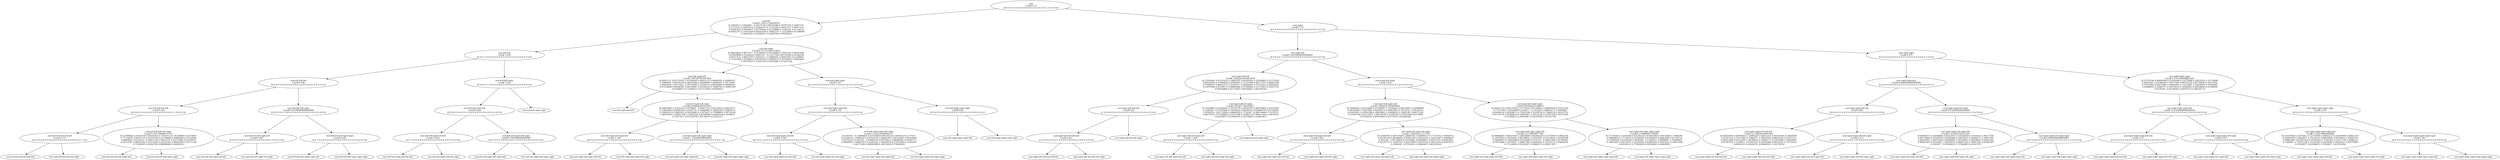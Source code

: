 digraph G {
	graph [rankdir=TB]
	"root
Cutoff 0.75
[0 0 0 0 0 0 0 0 0 0 0 0 0 0 0 0 0 0 0 0 0 0 1 0 0 0 0 0]"
	"root-left
Cutoff 8.740157550856019
[0.24626111 0.063667   0.20575724 0.80334388 0.39797236 0.30087375
 0.2133135  0.52947875 0.26362037 0.31114285 0.59937512 0.90477311
 0.54647455 0.85424077 0.65793446 0.41789889 0.3106354  0.81726137
 0.85642357 0.31016189 0.49203168 0.79663337 0.13225809 0.81398498
 0.79645592 0.82506015 0.33928794 0.50104941]"
	"root-left-left
Cutoff 1.618
[0 0 0 1 0 0 0 0 0 0 0 0 0 0 0 0 0 0 0 0 0 0 0 0 0 0 0 0]"
	"root-left-left-left
Cutoff 0.598
[0 0 0 0 0 0 0 0 0 0 0 0 0 0 0 0 0 0 0 0 0 1 0 0 0 0 0 0]"
	"root-left-left-left-left
Cutoff 0.524
[0 0 0 0 0 0 0 0 0 0 0 0 0 0 0 0 0 0 0 0 0 0 1 0 0 0 0 0]"
	"root-left-left-left-left-left
Cutoff 0.737
[0 0 0 0 0 0 0 0 0 0 0 0 0 0 0 0 0 0 0 0 0 0 0 0 0 1 0 0]"
	"root-left-left-left-left-left-left"
	"root-left-left-left-left-left-right"
	"root-left-left-left-left-left
Cutoff 0.737
[0 0 0 0 0 0 0 0 0 0 0 0 0 0 0 0 0 0 0 0 0 0 0 0 0 1 0 0]" -> "root-left-left-left-left-left-left"
	"root-left-left-left-left-left
Cutoff 0.737
[0 0 0 0 0 0 0 0 0 0 0 0 0 0 0 0 0 0 0 0 0 0 0 0 0 1 0 0]" -> "root-left-left-left-left-left-right"
	"root-left-left-left-left-right
Cutoff 5.952759849574758
[0.52199846 0.41624726 0.65535014 0.77030712 0.78150894 0.03270807
 0.77134478 0.95637132 0.32503794 0.97539699 0.26689066 0.31232845
 0.8680483  0.8324351  0.03811758 0.34832337 0.42715499 0.41019074
 0.28710347 0.88149365 0.45370283 0.42512793 0.08481985 0.82171144
 0.73589185 0.41061764 0.96680086 0.44249591]"
	"root-left-left-left-left-right-left"
	"root-left-left-left-left-right-right"
	"root-left-left-left-left-right
Cutoff 5.952759849574758
[0.52199846 0.41624726 0.65535014 0.77030712 0.78150894 0.03270807
 0.77134478 0.95637132 0.32503794 0.97539699 0.26689066 0.31232845
 0.8680483  0.8324351  0.03811758 0.34832337 0.42715499 0.41019074
 0.28710347 0.88149365 0.45370283 0.42512793 0.08481985 0.82171144
 0.73589185 0.41061764 0.96680086 0.44249591]" -> "root-left-left-left-left-right-left"
	"root-left-left-left-left-right
Cutoff 5.952759849574758
[0.52199846 0.41624726 0.65535014 0.77030712 0.78150894 0.03270807
 0.77134478 0.95637132 0.32503794 0.97539699 0.26689066 0.31232845
 0.8680483  0.8324351  0.03811758 0.34832337 0.42715499 0.41019074
 0.28710347 0.88149365 0.45370283 0.42512793 0.08481985 0.82171144
 0.73589185 0.41061764 0.96680086 0.44249591]" -> "root-left-left-left-left-right-right"
	"root-left-left-left-left
Cutoff 0.524
[0 0 0 0 0 0 0 0 0 0 0 0 0 0 0 0 0 0 0 0 0 0 1 0 0 0 0 0]" -> "root-left-left-left-left-left
Cutoff 0.737
[0 0 0 0 0 0 0 0 0 0 0 0 0 0 0 0 0 0 0 0 0 0 0 0 0 1 0 0]"
	"root-left-left-left-left
Cutoff 0.524
[0 0 0 0 0 0 0 0 0 0 0 0 0 0 0 0 0 0 0 0 0 0 1 0 0 0 0 0]" -> "root-left-left-left-left-right
Cutoff 5.952759849574758
[0.52199846 0.41624726 0.65535014 0.77030712 0.78150894 0.03270807
 0.77134478 0.95637132 0.32503794 0.97539699 0.26689066 0.31232845
 0.8680483  0.8324351  0.03811758 0.34832337 0.42715499 0.41019074
 0.28710347 0.88149365 0.45370283 0.42512793 0.08481985 0.82171144
 0.73589185 0.41061764 0.96680086 0.44249591]"
	"root-left-left-left-right
Cutoff 0.45799999999999996
[0 0 0 0 0 0 1 0 0 0 0 0 0 0 0 0 0 0 0 0 0 0 0 0 0 0 0 0]"
	"root-left-left-left-right-left
Cutoff 0.893
[0 0 0 0 0 0 0 0 0 0 0 0 0 0 0 0 0 0 0 0 0 1 0 0 0 0 0 0]"
	"root-left-left-left-right-left-left"
	"root-left-left-left-right-left-right"
	"root-left-left-left-right-left
Cutoff 0.893
[0 0 0 0 0 0 0 0 0 0 0 0 0 0 0 0 0 0 0 0 0 1 0 0 0 0 0 0]" -> "root-left-left-left-right-left-left"
	"root-left-left-left-right-left
Cutoff 0.893
[0 0 0 0 0 0 0 0 0 0 0 0 0 0 0 0 0 0 0 0 0 1 0 0 0 0 0 0]" -> "root-left-left-left-right-left-right"
	"root-left-left-left-right-right
Cutoff 0.426
[0 0 1 0 0 0 0 0 0 0 0 0 0 0 0 0 0 0 0 0 0 0 0 0 0 0 0 0]"
	"root-left-left-left-right-right-left"
	"root-left-left-left-right-right-right"
	"root-left-left-left-right-right
Cutoff 0.426
[0 0 1 0 0 0 0 0 0 0 0 0 0 0 0 0 0 0 0 0 0 0 0 0 0 0 0 0]" -> "root-left-left-left-right-right-left"
	"root-left-left-left-right-right
Cutoff 0.426
[0 0 1 0 0 0 0 0 0 0 0 0 0 0 0 0 0 0 0 0 0 0 0 0 0 0 0 0]" -> "root-left-left-left-right-right-right"
	"root-left-left-left-right
Cutoff 0.45799999999999996
[0 0 0 0 0 0 1 0 0 0 0 0 0 0 0 0 0 0 0 0 0 0 0 0 0 0 0 0]" -> "root-left-left-left-right-left
Cutoff 0.893
[0 0 0 0 0 0 0 0 0 0 0 0 0 0 0 0 0 0 0 0 0 1 0 0 0 0 0 0]"
	"root-left-left-left-right
Cutoff 0.45799999999999996
[0 0 0 0 0 0 1 0 0 0 0 0 0 0 0 0 0 0 0 0 0 0 0 0 0 0 0 0]" -> "root-left-left-left-right-right
Cutoff 0.426
[0 0 1 0 0 0 0 0 0 0 0 0 0 0 0 0 0 0 0 0 0 0 0 0 0 0 0 0]"
	"root-left-left-left
Cutoff 0.598
[0 0 0 0 0 0 0 0 0 0 0 0 0 0 0 0 0 0 0 0 0 1 0 0 0 0 0 0]" -> "root-left-left-left-left
Cutoff 0.524
[0 0 0 0 0 0 0 0 0 0 0 0 0 0 0 0 0 0 0 0 0 0 1 0 0 0 0 0]"
	"root-left-left-left
Cutoff 0.598
[0 0 0 0 0 0 0 0 0 0 0 0 0 0 0 0 0 0 0 0 0 1 0 0 0 0 0 0]" -> "root-left-left-left-right
Cutoff 0.45799999999999996
[0 0 0 0 0 0 1 0 0 0 0 0 0 0 0 0 0 0 0 0 0 0 0 0 0 0 0 0]"
	"root-left-left-right
Cutoff 1.225
[0 0 0 0 0 1 0 0 0 0 0 0 0 0 0 0 0 0 0 0 0 0 0 0 0 0 0 0]"
	"root-left-left-right-left
Cutoff 0.428
[0 0 0 0 0 0 0 0 0 1 0 0 0 0 0 0 0 0 0 0 0 0 0 0 0 0 0 0]"
	"root-left-left-right-left-left
Cutoff -0.262
[0 0 1 0 0 0 0 0 0 0 0 0 0 0 0 0 0 0 0 0 0 0 0 0 0 0 0 0]"
	"root-left-left-right-left-left-left"
	"root-left-left-right-left-left-right"
	"root-left-left-right-left-left
Cutoff -0.262
[0 0 1 0 0 0 0 0 0 0 0 0 0 0 0 0 0 0 0 0 0 0 0 0 0 0 0 0]" -> "root-left-left-right-left-left-left"
	"root-left-left-right-left-left
Cutoff -0.262
[0 0 1 0 0 0 0 0 0 0 0 0 0 0 0 0 0 0 0 0 0 0 0 0 0 0 0 0]" -> "root-left-left-right-left-left-right"
	"root-left-left-right-left-right
Cutoff 0.7859999999999999
[0 0 0 0 0 0 0 0 0 0 0 0 0 1 0 0 0 0 0 0 0 0 0 0 0 0 0 0]"
	"root-left-left-right-left-right-left"
	"root-left-left-right-left-right-right"
	"root-left-left-right-left-right
Cutoff 0.7859999999999999
[0 0 0 0 0 0 0 0 0 0 0 0 0 1 0 0 0 0 0 0 0 0 0 0 0 0 0 0]" -> "root-left-left-right-left-right-left"
	"root-left-left-right-left-right
Cutoff 0.7859999999999999
[0 0 0 0 0 0 0 0 0 0 0 0 0 1 0 0 0 0 0 0 0 0 0 0 0 0 0 0]" -> "root-left-left-right-left-right-right"
	"root-left-left-right-left
Cutoff 0.428
[0 0 0 0 0 0 0 0 0 1 0 0 0 0 0 0 0 0 0 0 0 0 0 0 0 0 0 0]" -> "root-left-left-right-left-left
Cutoff -0.262
[0 0 1 0 0 0 0 0 0 0 0 0 0 0 0 0 0 0 0 0 0 0 0 0 0 0 0 0]"
	"root-left-left-right-left
Cutoff 0.428
[0 0 0 0 0 0 0 0 0 1 0 0 0 0 0 0 0 0 0 0 0 0 0 0 0 0 0 0]" -> "root-left-left-right-left-right
Cutoff 0.7859999999999999
[0 0 0 0 0 0 0 0 0 0 0 0 0 1 0 0 0 0 0 0 0 0 0 0 0 0 0 0]"
	"root-left-left-right-right"
	"root-left-left-right
Cutoff 1.225
[0 0 0 0 0 1 0 0 0 0 0 0 0 0 0 0 0 0 0 0 0 0 0 0 0 0 0 0]" -> "root-left-left-right-left
Cutoff 0.428
[0 0 0 0 0 0 0 0 0 1 0 0 0 0 0 0 0 0 0 0 0 0 0 0 0 0 0 0]"
	"root-left-left-right
Cutoff 1.225
[0 0 0 0 0 1 0 0 0 0 0 0 0 0 0 0 0 0 0 0 0 0 0 0 0 0 0 0]" -> "root-left-left-right-right"
	"root-left-left
Cutoff 1.618
[0 0 0 1 0 0 0 0 0 0 0 0 0 0 0 0 0 0 0 0 0 0 0 0 0 0 0 0]" -> "root-left-left-left
Cutoff 0.598
[0 0 0 0 0 0 0 0 0 0 0 0 0 0 0 0 0 0 0 0 0 1 0 0 0 0 0 0]"
	"root-left-left
Cutoff 1.618
[0 0 0 1 0 0 0 0 0 0 0 0 0 0 0 0 0 0 0 0 0 0 0 0 0 0 0 0]" -> "root-left-left-right
Cutoff 1.225
[0 0 0 0 0 1 0 0 0 0 0 0 0 0 0 0 0 0 0 0 0 0 0 0 0 0 0 0]"
	"root-left-right
Cutoff 6.735723305723814
[0.94639445 0.8877017  0.34788916 0.01014684 0.33097263 0.96297206
 0.65829898 0.33556616 0.0063147  0.13327169 0.85578204 0.53240544
 0.00513161 0.86914797 0.8202912  0.23808201 0.64855561 0.22308831
 0.13321908 0.20360819 0.06307463 0.78044743 0.87444057 0.0803834
 0.30159035 0.12544756 0.07632986 0.47422329]"
	"root-left-right-left
Cutoff 5.807067447643482
[0.9041114  0.45719191 0.03344448 0.36653132 0.46046201 0.26090147
 0.0980605  0.80765329 0.46382484 0.08389996 0.4604548  0.78137987
 0.09629541 0.6071922  0.19721948 0.23556553 0.06200926 0.98094597
 0.67314668 0.82098307 0.00378641 0.92038149 0.33696703 0.16065339
 0.45288975 0.77438433 0.82711096 0.93594901]"
	"root-left-right-left-left"
	"root-left-right-left-right
Cutoff 8.000640201913502
[0.59818991 0.47451053 0.9762661  0.05907721 0.91016032 0.69974273
 0.73905469 0.63858345 0.23547741 0.10664982 0.18642529 0.29958131
 0.76850253 0.53601035 0.29939863 0.37472017 0.57998893 0.30716104
 0.96933405 0.34941799 0.72900349 0.06709985 0.46384184 0.5056635
 0.53217817 0.01523978 0.40736379 0.0338724 ]"
	"root-left-right-left-right-left
Cutoff -1.595
[0 0 0 0 0 0 0 0 0 0 0 1 0 0 0 0 0 0 0 0 0 0 0 0 0 0 0 0]"
	"root-left-right-left-right-left-left"
	"root-left-right-left-right-left-right"
	"root-left-right-left-right-left
Cutoff -1.595
[0 0 0 0 0 0 0 0 0 0 0 1 0 0 0 0 0 0 0 0 0 0 0 0 0 0 0 0]" -> "root-left-right-left-right-left-left"
	"root-left-right-left-right-left
Cutoff -1.595
[0 0 0 0 0 0 0 0 0 0 0 1 0 0 0 0 0 0 0 0 0 0 0 0 0 0 0 0]" -> "root-left-right-left-right-left-right"
	"root-left-right-left-right-right
Cutoff 1.1320000000000001
[0 0 0 0 0 0 0 0 0 0 0 0 0 0 0 0 0 0 0 0 0 0 0 0 0 0 1 0]"
	"root-left-right-left-right-right-left"
	"root-left-right-left-right-right-right"
	"root-left-right-left-right-right
Cutoff 1.1320000000000001
[0 0 0 0 0 0 0 0 0 0 0 0 0 0 0 0 0 0 0 0 0 0 0 0 0 0 1 0]" -> "root-left-right-left-right-right-left"
	"root-left-right-left-right-right
Cutoff 1.1320000000000001
[0 0 0 0 0 0 0 0 0 0 0 0 0 0 0 0 0 0 0 0 0 0 0 0 0 0 1 0]" -> "root-left-right-left-right-right-right"
	"root-left-right-left-right
Cutoff 8.000640201913502
[0.59818991 0.47451053 0.9762661  0.05907721 0.91016032 0.69974273
 0.73905469 0.63858345 0.23547741 0.10664982 0.18642529 0.29958131
 0.76850253 0.53601035 0.29939863 0.37472017 0.57998893 0.30716104
 0.96933405 0.34941799 0.72900349 0.06709985 0.46384184 0.5056635
 0.53217817 0.01523978 0.40736379 0.0338724 ]" -> "root-left-right-left-right-left
Cutoff -1.595
[0 0 0 0 0 0 0 0 0 0 0 1 0 0 0 0 0 0 0 0 0 0 0 0 0 0 0 0]"
	"root-left-right-left-right
Cutoff 8.000640201913502
[0.59818991 0.47451053 0.9762661  0.05907721 0.91016032 0.69974273
 0.73905469 0.63858345 0.23547741 0.10664982 0.18642529 0.29958131
 0.76850253 0.53601035 0.29939863 0.37472017 0.57998893 0.30716104
 0.96933405 0.34941799 0.72900349 0.06709985 0.46384184 0.5056635
 0.53217817 0.01523978 0.40736379 0.0338724 ]" -> "root-left-right-left-right-right
Cutoff 1.1320000000000001
[0 0 0 0 0 0 0 0 0 0 0 0 0 0 0 0 0 0 0 0 0 0 0 0 0 0 1 0]"
	"root-left-right-left
Cutoff 5.807067447643482
[0.9041114  0.45719191 0.03344448 0.36653132 0.46046201 0.26090147
 0.0980605  0.80765329 0.46382484 0.08389996 0.4604548  0.78137987
 0.09629541 0.6071922  0.19721948 0.23556553 0.06200926 0.98094597
 0.67314668 0.82098307 0.00378641 0.92038149 0.33696703 0.16065339
 0.45288975 0.77438433 0.82711096 0.93594901]" -> "root-left-right-left-left"
	"root-left-right-left
Cutoff 5.807067447643482
[0.9041114  0.45719191 0.03344448 0.36653132 0.46046201 0.26090147
 0.0980605  0.80765329 0.46382484 0.08389996 0.4604548  0.78137987
 0.09629541 0.6071922  0.19721948 0.23556553 0.06200926 0.98094597
 0.67314668 0.82098307 0.00378641 0.92038149 0.33696703 0.16065339
 0.45288975 0.77438433 0.82711096 0.93594901]" -> "root-left-right-left-right
Cutoff 8.000640201913502
[0.59818991 0.47451053 0.9762661  0.05907721 0.91016032 0.69974273
 0.73905469 0.63858345 0.23547741 0.10664982 0.18642529 0.29958131
 0.76850253 0.53601035 0.29939863 0.37472017 0.57998893 0.30716104
 0.96933405 0.34941799 0.72900349 0.06709985 0.46384184 0.5056635
 0.53217817 0.01523978 0.40736379 0.0338724 ]"
	"root-left-right-right
Cutoff 2.167
[0 0 0 0 0 0 0 0 0 0 0 0 0 0 1 0 0 0 0 0 0 0 0 0 0 0 0 0]"
	"root-left-right-right-left
Cutoff 0.322
[1 0 0 0 0 0 0 0 0 0 0 0 0 0 0 0 0 0 0 0 0 0 0 0 0 0 0 0]"
	"root-left-right-right-left-left
Cutoff -0.295
[0 0 0 0 1 0 0 0 0 0 0 0 0 0 0 0 0 0 0 0 0 0 0 0 0 0 0 0]"
	"root-left-right-right-left-left-left"
	"root-left-right-right-left-left-right"
	"root-left-right-right-left-left
Cutoff -0.295
[0 0 0 0 1 0 0 0 0 0 0 0 0 0 0 0 0 0 0 0 0 0 0 0 0 0 0 0]" -> "root-left-right-right-left-left-left"
	"root-left-right-right-left-left
Cutoff -0.295
[0 0 0 0 1 0 0 0 0 0 0 0 0 0 0 0 0 0 0 0 0 0 0 0 0 0 0 0]" -> "root-left-right-right-left-left-right"
	"root-left-right-right-left-right
Cutoff 13.516152660820131
[0.1931911  0.72698444 0.45379589 0.09129154 0.59195119 0.277057
 0.41308191 0.30942421 0.93329723 0.69001953 0.00352697 0.66320405
 0.67930314 0.383235   0.95991054 0.95979811 0.68248706 0.91642715
 0.08849061 0.86837975 0.2636334  0.62465079 0.37837409 0.31043407
 0.44173602 0.80992989 0.38525038 0.77836085]"
	"root-left-right-right-left-right-left"
	"root-left-right-right-left-right-right"
	"root-left-right-right-left-right
Cutoff 13.516152660820131
[0.1931911  0.72698444 0.45379589 0.09129154 0.59195119 0.277057
 0.41308191 0.30942421 0.93329723 0.69001953 0.00352697 0.66320405
 0.67930314 0.383235   0.95991054 0.95979811 0.68248706 0.91642715
 0.08849061 0.86837975 0.2636334  0.62465079 0.37837409 0.31043407
 0.44173602 0.80992989 0.38525038 0.77836085]" -> "root-left-right-right-left-right-left"
	"root-left-right-right-left-right
Cutoff 13.516152660820131
[0.1931911  0.72698444 0.45379589 0.09129154 0.59195119 0.277057
 0.41308191 0.30942421 0.93329723 0.69001953 0.00352697 0.66320405
 0.67930314 0.383235   0.95991054 0.95979811 0.68248706 0.91642715
 0.08849061 0.86837975 0.2636334  0.62465079 0.37837409 0.31043407
 0.44173602 0.80992989 0.38525038 0.77836085]" -> "root-left-right-right-left-right-right"
	"root-left-right-right-left
Cutoff 0.322
[1 0 0 0 0 0 0 0 0 0 0 0 0 0 0 0 0 0 0 0 0 0 0 0 0 0 0 0]" -> "root-left-right-right-left-left
Cutoff -0.295
[0 0 0 0 1 0 0 0 0 0 0 0 0 0 0 0 0 0 0 0 0 0 0 0 0 0 0 0]"
	"root-left-right-right-left
Cutoff 0.322
[1 0 0 0 0 0 0 0 0 0 0 0 0 0 0 0 0 0 0 0 0 0 0 0 0 0 0 0]" -> "root-left-right-right-left-right
Cutoff 13.516152660820131
[0.1931911  0.72698444 0.45379589 0.09129154 0.59195119 0.277057
 0.41308191 0.30942421 0.93329723 0.69001953 0.00352697 0.66320405
 0.67930314 0.383235   0.95991054 0.95979811 0.68248706 0.91642715
 0.08849061 0.86837975 0.2636334  0.62465079 0.37837409 0.31043407
 0.44173602 0.80992989 0.38525038 0.77836085]"
	"root-left-right-right-right
Cutoff 0.89
[0 0 0 0 0 0 0 0 0 0 0 0 0 0 0 0 0 0 0 0 0 0 0 0 0 0 0 1]"
	"root-left-right-right-right-left"
	"root-left-right-right-right-right"
	"root-left-right-right-right
Cutoff 0.89
[0 0 0 0 0 0 0 0 0 0 0 0 0 0 0 0 0 0 0 0 0 0 0 0 0 0 0 1]" -> "root-left-right-right-right-left"
	"root-left-right-right-right
Cutoff 0.89
[0 0 0 0 0 0 0 0 0 0 0 0 0 0 0 0 0 0 0 0 0 0 0 0 0 0 0 1]" -> "root-left-right-right-right-right"
	"root-left-right-right
Cutoff 2.167
[0 0 0 0 0 0 0 0 0 0 0 0 0 0 1 0 0 0 0 0 0 0 0 0 0 0 0 0]" -> "root-left-right-right-left
Cutoff 0.322
[1 0 0 0 0 0 0 0 0 0 0 0 0 0 0 0 0 0 0 0 0 0 0 0 0 0 0 0]"
	"root-left-right-right
Cutoff 2.167
[0 0 0 0 0 0 0 0 0 0 0 0 0 0 1 0 0 0 0 0 0 0 0 0 0 0 0 0]" -> "root-left-right-right-right
Cutoff 0.89
[0 0 0 0 0 0 0 0 0 0 0 0 0 0 0 0 0 0 0 0 0 0 0 0 0 0 0 1]"
	"root-left-right
Cutoff 6.735723305723814
[0.94639445 0.8877017  0.34788916 0.01014684 0.33097263 0.96297206
 0.65829898 0.33556616 0.0063147  0.13327169 0.85578204 0.53240544
 0.00513161 0.86914797 0.8202912  0.23808201 0.64855561 0.22308831
 0.13321908 0.20360819 0.06307463 0.78044743 0.87444057 0.0803834
 0.30159035 0.12544756 0.07632986 0.47422329]" -> "root-left-right-left
Cutoff 5.807067447643482
[0.9041114  0.45719191 0.03344448 0.36653132 0.46046201 0.26090147
 0.0980605  0.80765329 0.46382484 0.08389996 0.4604548  0.78137987
 0.09629541 0.6071922  0.19721948 0.23556553 0.06200926 0.98094597
 0.67314668 0.82098307 0.00378641 0.92038149 0.33696703 0.16065339
 0.45288975 0.77438433 0.82711096 0.93594901]"
	"root-left-right
Cutoff 6.735723305723814
[0.94639445 0.8877017  0.34788916 0.01014684 0.33097263 0.96297206
 0.65829898 0.33556616 0.0063147  0.13327169 0.85578204 0.53240544
 0.00513161 0.86914797 0.8202912  0.23808201 0.64855561 0.22308831
 0.13321908 0.20360819 0.06307463 0.78044743 0.87444057 0.0803834
 0.30159035 0.12544756 0.07632986 0.47422329]" -> "root-left-right-right
Cutoff 2.167
[0 0 0 0 0 0 0 0 0 0 0 0 0 0 1 0 0 0 0 0 0 0 0 0 0 0 0 0]"
	"root-left
Cutoff 8.740157550856019
[0.24626111 0.063667   0.20575724 0.80334388 0.39797236 0.30087375
 0.2133135  0.52947875 0.26362037 0.31114285 0.59937512 0.90477311
 0.54647455 0.85424077 0.65793446 0.41789889 0.3106354  0.81726137
 0.85642357 0.31016189 0.49203168 0.79663337 0.13225809 0.81398498
 0.79645592 0.82506015 0.33928794 0.50104941]" -> "root-left-left
Cutoff 1.618
[0 0 0 1 0 0 0 0 0 0 0 0 0 0 0 0 0 0 0 0 0 0 0 0 0 0 0 0]"
	"root-left
Cutoff 8.740157550856019
[0.24626111 0.063667   0.20575724 0.80334388 0.39797236 0.30087375
 0.2133135  0.52947875 0.26362037 0.31114285 0.59937512 0.90477311
 0.54647455 0.85424077 0.65793446 0.41789889 0.3106354  0.81726137
 0.85642357 0.31016189 0.49203168 0.79663337 0.13225809 0.81398498
 0.79645592 0.82506015 0.33928794 0.50104941]" -> "root-left-right
Cutoff 6.735723305723814
[0.94639445 0.8877017  0.34788916 0.01014684 0.33097263 0.96297206
 0.65829898 0.33556616 0.0063147  0.13327169 0.85578204 0.53240544
 0.00513161 0.86914797 0.8202912  0.23808201 0.64855561 0.22308831
 0.13321908 0.20360819 0.06307463 0.78044743 0.87444057 0.0803834
 0.30159035 0.12544756 0.07632986 0.47422329]"
	"root-right
Cutoff 0.757
[0 0 0 0 0 0 0 0 0 0 0 0 0 0 0 0 0 0 0 0 0 0 0 0 1 0 0 0]"
	"root-right-left
Cutoff 0.36700000000000005
[0 0 0 0 0 1 0 0 0 0 0 0 0 0 0 0 0 0 0 0 0 0 0 0 0 0 0 0]"
	"root-right-left-left
Cutoff 2.8824202939914474
[0.15502661 0.01191633 0.16862397 0.00391816 0.29393882 0.51373456
 0.90534436 0.57466858 0.45062857 0.13753588 0.84577553 0.89002768
 0.07896552 0.86021072 0.51424317 0.62800426 0.07142912 0.08403825
 0.23479566 0.83199115 0.90965046 0.97269882 0.32771843 0.52051759
 0.09544984 0.81372095 0.88184691 0.69255934]"
	"root-right-left-left-left
Cutoff 0.84
[1 0 0 0 0 0 0 0 0 0 0 0 0 0 0 0 0 0 0 0 0 0 0 0 0 0 0 0]"
	"root-right-left-left-left-left
Cutoff 0.821
[1 0 0 0 0 0 0 0 0 0 0 0 0 0 0 0 0 0 0 0 0 0 0 0 0 0 0 0]"
	"root-right-left-left-left-left-left"
	"root-right-left-left-left-left-right"
	"root-right-left-left-left-left
Cutoff 0.821
[1 0 0 0 0 0 0 0 0 0 0 0 0 0 0 0 0 0 0 0 0 0 0 0 0 0 0 0]" -> "root-right-left-left-left-left-left"
	"root-right-left-left-left-left
Cutoff 0.821
[1 0 0 0 0 0 0 0 0 0 0 0 0 0 0 0 0 0 0 0 0 0 0 0 0 0 0 0]" -> "root-right-left-left-left-left-right"
	"root-right-left-left-left-right"
	"root-right-left-left-left
Cutoff 0.84
[1 0 0 0 0 0 0 0 0 0 0 0 0 0 0 0 0 0 0 0 0 0 0 0 0 0 0 0]" -> "root-right-left-left-left-left
Cutoff 0.821
[1 0 0 0 0 0 0 0 0 0 0 0 0 0 0 0 0 0 0 0 0 0 0 0 0 0 0 0]"
	"root-right-left-left-left
Cutoff 0.84
[1 0 0 0 0 0 0 0 0 0 0 0 0 0 0 0 0 0 0 0 0 0 0 0 0 0 0 0]" -> "root-right-left-left-left-right"
	"root-right-left-left-right
Cutoff 9.973871746350971
[0.70229063 0.65290021 0.25118778 0.28544797 0.60870892 0.19193056
 0.5244561  0.47423666 0.33403662 0.99190105 0.85468379 0.53724839
 0.8584316  0.63732828 0.26665939 0.7724387  0.28031888 0.71553574
 0.88179235 0.07168806 0.21971648 0.36562139 0.96611429 0.24416525
 0.36320873 0.07994195 0.23479065 0.21881367]"
	"root-right-left-left-right-left
Cutoff -1.499
[0 0 0 0 0 0 0 0 0 0 0 1 0 0 0 0 0 0 0 0 0 0 0 0 0 0 0 0]"
	"root-right-left-left-right-left-left"
	"root-right-left-left-right-left-right"
	"root-right-left-left-right-left
Cutoff -1.499
[0 0 0 0 0 0 0 0 0 0 0 1 0 0 0 0 0 0 0 0 0 0 0 0 0 0 0 0]" -> "root-right-left-left-right-left-left"
	"root-right-left-left-right-left
Cutoff -1.499
[0 0 0 0 0 0 0 0 0 0 0 1 0 0 0 0 0 0 0 0 0 0 0 0 0 0 0 0]" -> "root-right-left-left-right-left-right"
	"root-right-left-left-right-right"
	"root-right-left-left-right
Cutoff 9.973871746350971
[0.70229063 0.65290021 0.25118778 0.28544797 0.60870892 0.19193056
 0.5244561  0.47423666 0.33403662 0.99190105 0.85468379 0.53724839
 0.8584316  0.63732828 0.26665939 0.7724387  0.28031888 0.71553574
 0.88179235 0.07168806 0.21971648 0.36562139 0.96611429 0.24416525
 0.36320873 0.07994195 0.23479065 0.21881367]" -> "root-right-left-left-right-left
Cutoff -1.499
[0 0 0 0 0 0 0 0 0 0 0 1 0 0 0 0 0 0 0 0 0 0 0 0 0 0 0 0]"
	"root-right-left-left-right
Cutoff 9.973871746350971
[0.70229063 0.65290021 0.25118778 0.28544797 0.60870892 0.19193056
 0.5244561  0.47423666 0.33403662 0.99190105 0.85468379 0.53724839
 0.8584316  0.63732828 0.26665939 0.7724387  0.28031888 0.71553574
 0.88179235 0.07168806 0.21971648 0.36562139 0.96611429 0.24416525
 0.36320873 0.07994195 0.23479065 0.21881367]" -> "root-right-left-left-right-right"
	"root-right-left-left
Cutoff 2.8824202939914474
[0.15502661 0.01191633 0.16862397 0.00391816 0.29393882 0.51373456
 0.90534436 0.57466858 0.45062857 0.13753588 0.84577553 0.89002768
 0.07896552 0.86021072 0.51424317 0.62800426 0.07142912 0.08403825
 0.23479566 0.83199115 0.90965046 0.97269882 0.32771843 0.52051759
 0.09544984 0.81372095 0.88184691 0.69255934]" -> "root-right-left-left-left
Cutoff 0.84
[1 0 0 0 0 0 0 0 0 0 0 0 0 0 0 0 0 0 0 0 0 0 0 0 0 0 0 0]"
	"root-right-left-left
Cutoff 2.8824202939914474
[0.15502661 0.01191633 0.16862397 0.00391816 0.29393882 0.51373456
 0.90534436 0.57466858 0.45062857 0.13753588 0.84577553 0.89002768
 0.07896552 0.86021072 0.51424317 0.62800426 0.07142912 0.08403825
 0.23479566 0.83199115 0.90965046 0.97269882 0.32771843 0.52051759
 0.09544984 0.81372095 0.88184691 0.69255934]" -> "root-right-left-left-right
Cutoff 9.973871746350971
[0.70229063 0.65290021 0.25118778 0.28544797 0.60870892 0.19193056
 0.5244561  0.47423666 0.33403662 0.99190105 0.85468379 0.53724839
 0.8584316  0.63732828 0.26665939 0.7724387  0.28031888 0.71553574
 0.88179235 0.07168806 0.21971648 0.36562139 0.96611429 0.24416525
 0.36320873 0.07994195 0.23479065 0.21881367]"
	"root-right-left-right
Cutoff 3.102
[0 0 0 0 0 0 0 0 0 0 0 0 0 0 0 0 0 0 0 0 1 0 0 0 0 0 0 0]"
	"root-right-left-right-left
Cutoff 1.8420147563692684
[0.55646362 0.85124896 0.07395897 0.75550201 0.89223847 0.54964048
 0.29538564 0.14827881 0.66540274 0.00965835 0.10129327 0.49129313
 0.83054241 0.45365588 0.29654662 0.22908452 0.33981387 0.60271185
 0.15595766 0.46133937 0.38514678 0.21058702 0.27935188 0.0273996
 0.51936552 0.45950844 0.22737432 0.42408548]"
	"root-right-left-right-left-left
Cutoff 0.562
[1 0 0 0 0 0 0 0 0 0 0 0 0 0 0 0 0 0 0 0 0 0 0 0 0 0 0 0]"
	"root-right-left-right-left-left-left"
	"root-right-left-right-left-left-right"
	"root-right-left-right-left-left
Cutoff 0.562
[1 0 0 0 0 0 0 0 0 0 0 0 0 0 0 0 0 0 0 0 0 0 0 0 0 0 0 0]" -> "root-right-left-right-left-left-left"
	"root-right-left-right-left-left
Cutoff 0.562
[1 0 0 0 0 0 0 0 0 0 0 0 0 0 0 0 0 0 0 0 0 0 0 0 0 0 0 0]" -> "root-right-left-right-left-left-right"
	"root-right-left-right-left-right
Cutoff 2.740566121157739
[0.52046785 0.08747509 0.26983401 0.09496157 0.17147452 0.59038572
 0.65193336 0.98148691 0.92891365 0.26516302 0.54415547 0.38484837
 0.263144   0.95738824 0.53254881 0.85408815 0.02973752 0.90503825
 0.42232775 0.15967227 0.62412908 0.20535554 0.06372916 0.65878557
 0.2565826  0.27416224 0.18484607 0.60258545]"
	"root-right-left-right-left-right-left"
	"root-right-left-right-left-right-right"
	"root-right-left-right-left-right
Cutoff 2.740566121157739
[0.52046785 0.08747509 0.26983401 0.09496157 0.17147452 0.59038572
 0.65193336 0.98148691 0.92891365 0.26516302 0.54415547 0.38484837
 0.263144   0.95738824 0.53254881 0.85408815 0.02973752 0.90503825
 0.42232775 0.15967227 0.62412908 0.20535554 0.06372916 0.65878557
 0.2565826  0.27416224 0.18484607 0.60258545]" -> "root-right-left-right-left-right-left"
	"root-right-left-right-left-right
Cutoff 2.740566121157739
[0.52046785 0.08747509 0.26983401 0.09496157 0.17147452 0.59038572
 0.65193336 0.98148691 0.92891365 0.26516302 0.54415547 0.38484837
 0.263144   0.95738824 0.53254881 0.85408815 0.02973752 0.90503825
 0.42232775 0.15967227 0.62412908 0.20535554 0.06372916 0.65878557
 0.2565826  0.27416224 0.18484607 0.60258545]" -> "root-right-left-right-left-right-right"
	"root-right-left-right-left
Cutoff 1.8420147563692684
[0.55646362 0.85124896 0.07395897 0.75550201 0.89223847 0.54964048
 0.29538564 0.14827881 0.66540274 0.00965835 0.10129327 0.49129313
 0.83054241 0.45365588 0.29654662 0.22908452 0.33981387 0.60271185
 0.15595766 0.46133937 0.38514678 0.21058702 0.27935188 0.0273996
 0.51936552 0.45950844 0.22737432 0.42408548]" -> "root-right-left-right-left-left
Cutoff 0.562
[1 0 0 0 0 0 0 0 0 0 0 0 0 0 0 0 0 0 0 0 0 0 0 0 0 0 0 0]"
	"root-right-left-right-left
Cutoff 1.8420147563692684
[0.55646362 0.85124896 0.07395897 0.75550201 0.89223847 0.54964048
 0.29538564 0.14827881 0.66540274 0.00965835 0.10129327 0.49129313
 0.83054241 0.45365588 0.29654662 0.22908452 0.33981387 0.60271185
 0.15595766 0.46133937 0.38514678 0.21058702 0.27935188 0.0273996
 0.51936552 0.45950844 0.22737432 0.42408548]" -> "root-right-left-right-left-right
Cutoff 2.740566121157739
[0.52046785 0.08747509 0.26983401 0.09496157 0.17147452 0.59038572
 0.65193336 0.98148691 0.92891365 0.26516302 0.54415547 0.38484837
 0.263144   0.95738824 0.53254881 0.85408815 0.02973752 0.90503825
 0.42232775 0.15967227 0.62412908 0.20535554 0.06372916 0.65878557
 0.2565826  0.27416224 0.18484607 0.60258545]"
	"root-right-left-right-right
Cutoff 8.945896231488675
[0.69161118 0.88315994 0.13778102 0.67188021 0.98985509 0.07431164
 0.17371042 0.30240408 0.932923   0.17416472 0.98922127 0.6805849
 0.02499124 0.00509973 0.74295169 0.55336782 0.75460126 0.36223735
 0.67114774 0.01808818 0.95805007 0.78512129 0.43787344 0.56115294
 0.53598823 0.20544967 0.05218768 0.47932779]"
	"root-right-left-right-right-left
Cutoff 6.15729829077769
[0.09086085 0.08317607 0.24644009 0.60382618 0.13770959 0.19843258
 0.12975023 0.30793625 0.84158851 0.14527957 0.53579645 0.59199308
 0.56096637 0.74855468 0.55554086 0.5721471  0.20821098 0.81790265
 0.18552446 0.7674935  0.26867784 0.65042295 0.13515133 0.95624209
 0.71122899 0.43328397 0.58664151 0.95051387]"
	"root-right-left-right-right-left-left"
	"root-right-left-right-right-left-right"
	"root-right-left-right-right-left
Cutoff 6.15729829077769
[0.09086085 0.08317607 0.24644009 0.60382618 0.13770959 0.19843258
 0.12975023 0.30793625 0.84158851 0.14527957 0.53579645 0.59199308
 0.56096637 0.74855468 0.55554086 0.5721471  0.20821098 0.81790265
 0.18552446 0.7674935  0.26867784 0.65042295 0.13515133 0.95624209
 0.71122899 0.43328397 0.58664151 0.95051387]" -> "root-right-left-right-right-left-left"
	"root-right-left-right-right-left
Cutoff 6.15729829077769
[0.09086085 0.08317607 0.24644009 0.60382618 0.13770959 0.19843258
 0.12975023 0.30793625 0.84158851 0.14527957 0.53579645 0.59199308
 0.56096637 0.74855468 0.55554086 0.5721471  0.20821098 0.81790265
 0.18552446 0.7674935  0.26867784 0.65042295 0.13515133 0.95624209
 0.71122899 0.43328397 0.58664151 0.95051387]" -> "root-right-left-right-right-left-right"
	"root-right-left-right-right-right
Cutoff 8.179868081728948
[0.17378303 0.14391944 0.82330328 0.87482386 0.53673446 0.17694293
 0.18860959 0.17774275 0.45300583 0.63569439 0.44963084 0.61343122
 0.74598548 0.63318785 0.4438582  0.11645811 0.9998689  0.76309605
 0.35853883 0.90123972 0.19316292 0.65892936 0.50419221 0.54871596
 0.90128131 0.77836459 0.59592862 0.24082905]"
	"root-right-left-right-right-right-left"
	"root-right-left-right-right-right-right"
	"root-right-left-right-right-right
Cutoff 8.179868081728948
[0.17378303 0.14391944 0.82330328 0.87482386 0.53673446 0.17694293
 0.18860959 0.17774275 0.45300583 0.63569439 0.44963084 0.61343122
 0.74598548 0.63318785 0.4438582  0.11645811 0.9998689  0.76309605
 0.35853883 0.90123972 0.19316292 0.65892936 0.50419221 0.54871596
 0.90128131 0.77836459 0.59592862 0.24082905]" -> "root-right-left-right-right-right-left"
	"root-right-left-right-right-right
Cutoff 8.179868081728948
[0.17378303 0.14391944 0.82330328 0.87482386 0.53673446 0.17694293
 0.18860959 0.17774275 0.45300583 0.63569439 0.44963084 0.61343122
 0.74598548 0.63318785 0.4438582  0.11645811 0.9998689  0.76309605
 0.35853883 0.90123972 0.19316292 0.65892936 0.50419221 0.54871596
 0.90128131 0.77836459 0.59592862 0.24082905]" -> "root-right-left-right-right-right-right"
	"root-right-left-right-right
Cutoff 8.945896231488675
[0.69161118 0.88315994 0.13778102 0.67188021 0.98985509 0.07431164
 0.17371042 0.30240408 0.932923   0.17416472 0.98922127 0.6805849
 0.02499124 0.00509973 0.74295169 0.55336782 0.75460126 0.36223735
 0.67114774 0.01808818 0.95805007 0.78512129 0.43787344 0.56115294
 0.53598823 0.20544967 0.05218768 0.47932779]" -> "root-right-left-right-right-left
Cutoff 6.15729829077769
[0.09086085 0.08317607 0.24644009 0.60382618 0.13770959 0.19843258
 0.12975023 0.30793625 0.84158851 0.14527957 0.53579645 0.59199308
 0.56096637 0.74855468 0.55554086 0.5721471  0.20821098 0.81790265
 0.18552446 0.7674935  0.26867784 0.65042295 0.13515133 0.95624209
 0.71122899 0.43328397 0.58664151 0.95051387]"
	"root-right-left-right-right
Cutoff 8.945896231488675
[0.69161118 0.88315994 0.13778102 0.67188021 0.98985509 0.07431164
 0.17371042 0.30240408 0.932923   0.17416472 0.98922127 0.6805849
 0.02499124 0.00509973 0.74295169 0.55336782 0.75460126 0.36223735
 0.67114774 0.01808818 0.95805007 0.78512129 0.43787344 0.56115294
 0.53598823 0.20544967 0.05218768 0.47932779]" -> "root-right-left-right-right-right
Cutoff 8.179868081728948
[0.17378303 0.14391944 0.82330328 0.87482386 0.53673446 0.17694293
 0.18860959 0.17774275 0.45300583 0.63569439 0.44963084 0.61343122
 0.74598548 0.63318785 0.4438582  0.11645811 0.9998689  0.76309605
 0.35853883 0.90123972 0.19316292 0.65892936 0.50419221 0.54871596
 0.90128131 0.77836459 0.59592862 0.24082905]"
	"root-right-left-right
Cutoff 3.102
[0 0 0 0 0 0 0 0 0 0 0 0 0 0 0 0 0 0 0 0 1 0 0 0 0 0 0 0]" -> "root-right-left-right-left
Cutoff 1.8420147563692684
[0.55646362 0.85124896 0.07395897 0.75550201 0.89223847 0.54964048
 0.29538564 0.14827881 0.66540274 0.00965835 0.10129327 0.49129313
 0.83054241 0.45365588 0.29654662 0.22908452 0.33981387 0.60271185
 0.15595766 0.46133937 0.38514678 0.21058702 0.27935188 0.0273996
 0.51936552 0.45950844 0.22737432 0.42408548]"
	"root-right-left-right
Cutoff 3.102
[0 0 0 0 0 0 0 0 0 0 0 0 0 0 0 0 0 0 0 0 1 0 0 0 0 0 0 0]" -> "root-right-left-right-right
Cutoff 8.945896231488675
[0.69161118 0.88315994 0.13778102 0.67188021 0.98985509 0.07431164
 0.17371042 0.30240408 0.932923   0.17416472 0.98922127 0.6805849
 0.02499124 0.00509973 0.74295169 0.55336782 0.75460126 0.36223735
 0.67114774 0.01808818 0.95805007 0.78512129 0.43787344 0.56115294
 0.53598823 0.20544967 0.05218768 0.47932779]"
	"root-right-left
Cutoff 0.36700000000000005
[0 0 0 0 0 1 0 0 0 0 0 0 0 0 0 0 0 0 0 0 0 0 0 0 0 0 0 0]" -> "root-right-left-left
Cutoff 2.8824202939914474
[0.15502661 0.01191633 0.16862397 0.00391816 0.29393882 0.51373456
 0.90534436 0.57466858 0.45062857 0.13753588 0.84577553 0.89002768
 0.07896552 0.86021072 0.51424317 0.62800426 0.07142912 0.08403825
 0.23479566 0.83199115 0.90965046 0.97269882 0.32771843 0.52051759
 0.09544984 0.81372095 0.88184691 0.69255934]"
	"root-right-left
Cutoff 0.36700000000000005
[0 0 0 0 0 1 0 0 0 0 0 0 0 0 0 0 0 0 0 0 0 0 0 0 0 0 0 0]" -> "root-right-left-right
Cutoff 3.102
[0 0 0 0 0 0 0 0 0 0 0 0 0 0 0 0 0 0 0 0 1 0 0 0 0 0 0 0]"
	"root-right-right
Cutoff 0.975
[0 0 0 0 0 0 0 0 0 0 0 0 0 0 0 0 0 0 0 0 0 0 0 0 1 0 0 0]"
	"root-right-right-left
Cutoff 0.6809999999999999
[0 0 0 0 0 0 0 0 0 0 0 0 0 0 0 0 0 0 0 0 0 0 0 0 0 0 0 1]"
	"root-right-right-left-left
Cutoff 0.687
[0 0 0 0 0 1 0 0 0 0 0 0 0 0 0 0 0 0 0 0 0 0 0 0 0 0 0 0]"
	"root-right-right-left-left-left
Cutoff 10.728858120661062
[0.02921856 0.83809263 0.52991426 0.92831615 0.04303044 0.13850878
 0.42797518 0.70113693 0.3389673  0.36924533 0.68476162 0.52871317
 0.62801989 0.82522293 0.36786036 0.33664771 0.53079085 0.19346807
 0.81383105 0.3339915  0.07967427 0.93701899 0.09156367 0.75710526
 0.49010103 0.40260552 0.40899291 0.14274476]"
	"root-right-right-left-left-left-left"
	"root-right-right-left-left-left-right"
	"root-right-right-left-left-left
Cutoff 10.728858120661062
[0.02921856 0.83809263 0.52991426 0.92831615 0.04303044 0.13850878
 0.42797518 0.70113693 0.3389673  0.36924533 0.68476162 0.52871317
 0.62801989 0.82522293 0.36786036 0.33664771 0.53079085 0.19346807
 0.81383105 0.3339915  0.07967427 0.93701899 0.09156367 0.75710526
 0.49010103 0.40260552 0.40899291 0.14274476]" -> "root-right-right-left-left-left-left"
	"root-right-right-left-left-left
Cutoff 10.728858120661062
[0.02921856 0.83809263 0.52991426 0.92831615 0.04303044 0.13850878
 0.42797518 0.70113693 0.3389673  0.36924533 0.68476162 0.52871317
 0.62801989 0.82522293 0.36786036 0.33664771 0.53079085 0.19346807
 0.81383105 0.3339915  0.07967427 0.93701899 0.09156367 0.75710526
 0.49010103 0.40260552 0.40899291 0.14274476]" -> "root-right-right-left-left-left-right"
	"root-right-right-left-left-right
Cutoff 2.215
[0 0 0 0 0 0 0 0 0 0 0 0 1 0 0 0 0 0 0 0 0 0 0 0 0 0 0 0]"
	"root-right-right-left-left-right-left"
	"root-right-right-left-left-right-right"
	"root-right-right-left-left-right
Cutoff 2.215
[0 0 0 0 0 0 0 0 0 0 0 0 1 0 0 0 0 0 0 0 0 0 0 0 0 0 0 0]" -> "root-right-right-left-left-right-left"
	"root-right-right-left-left-right
Cutoff 2.215
[0 0 0 0 0 0 0 0 0 0 0 0 1 0 0 0 0 0 0 0 0 0 0 0 0 0 0 0]" -> "root-right-right-left-left-right-right"
	"root-right-right-left-left
Cutoff 0.687
[0 0 0 0 0 1 0 0 0 0 0 0 0 0 0 0 0 0 0 0 0 0 0 0 0 0 0 0]" -> "root-right-right-left-left-left
Cutoff 10.728858120661062
[0.02921856 0.83809263 0.52991426 0.92831615 0.04303044 0.13850878
 0.42797518 0.70113693 0.3389673  0.36924533 0.68476162 0.52871317
 0.62801989 0.82522293 0.36786036 0.33664771 0.53079085 0.19346807
 0.81383105 0.3339915  0.07967427 0.93701899 0.09156367 0.75710526
 0.49010103 0.40260552 0.40899291 0.14274476]"
	"root-right-right-left-left
Cutoff 0.687
[0 0 0 0 0 1 0 0 0 0 0 0 0 0 0 0 0 0 0 0 0 0 0 0 0 0 0 0]" -> "root-right-right-left-left-right
Cutoff 2.215
[0 0 0 0 0 0 0 0 0 0 0 0 1 0 0 0 0 0 0 0 0 0 0 0 0 0 0 0]"
	"root-right-right-left-right
Cutoff 0.9740000000000001
[0 0 0 0 0 0 0 0 0 0 0 0 0 0 0 0 0 0 0 0 0 0 1 0 0 0 0 0]"
	"root-right-right-left-right-left
Cutoff 5.163594122631549
[0.06588273 0.62838085 0.85521972 0.16545939 0.1431828  0.79417746
 0.80176989 0.27016879 0.63929966 0.34678297 0.56368177 0.76617001
 0.28635943 0.59570396 0.92064987 0.04704833 0.20629697 0.05491463
 0.86695383 0.01034071 0.06149253 0.48997342 0.76907246 0.45982207
 0.2182077  0.87400432 0.71526948 0.42554757]"
	"root-right-right-left-right-left-left"
	"root-right-right-left-right-left-right"
	"root-right-right-left-right-left
Cutoff 5.163594122631549
[0.06588273 0.62838085 0.85521972 0.16545939 0.1431828  0.79417746
 0.80176989 0.27016879 0.63929966 0.34678297 0.56368177 0.76617001
 0.28635943 0.59570396 0.92064987 0.04704833 0.20629697 0.05491463
 0.86695383 0.01034071 0.06149253 0.48997342 0.76907246 0.45982207
 0.2182077  0.87400432 0.71526948 0.42554757]" -> "root-right-right-left-right-left-left"
	"root-right-right-left-right-left
Cutoff 5.163594122631549
[0.06588273 0.62838085 0.85521972 0.16545939 0.1431828  0.79417746
 0.80176989 0.27016879 0.63929966 0.34678297 0.56368177 0.76617001
 0.28635943 0.59570396 0.92064987 0.04704833 0.20629697 0.05491463
 0.86695383 0.01034071 0.06149253 0.48997342 0.76907246 0.45982207
 0.2182077  0.87400432 0.71526948 0.42554757]" -> "root-right-right-left-right-left-right"
	"root-right-right-left-right-right
Cutoff 0.9059999999999999
[0 0 0 0 0 0 0 0 0 0 0 0 0 0 0 0 0 0 0 0 0 1 0 0 0 0 0 0]"
	"root-right-right-left-right-right-left"
	"root-right-right-left-right-right-right"
	"root-right-right-left-right-right
Cutoff 0.9059999999999999
[0 0 0 0 0 0 0 0 0 0 0 0 0 0 0 0 0 0 0 0 0 1 0 0 0 0 0 0]" -> "root-right-right-left-right-right-left"
	"root-right-right-left-right-right
Cutoff 0.9059999999999999
[0 0 0 0 0 0 0 0 0 0 0 0 0 0 0 0 0 0 0 0 0 1 0 0 0 0 0 0]" -> "root-right-right-left-right-right-right"
	"root-right-right-left-right
Cutoff 0.9740000000000001
[0 0 0 0 0 0 0 0 0 0 0 0 0 0 0 0 0 0 0 0 0 0 1 0 0 0 0 0]" -> "root-right-right-left-right-left
Cutoff 5.163594122631549
[0.06588273 0.62838085 0.85521972 0.16545939 0.1431828  0.79417746
 0.80176989 0.27016879 0.63929966 0.34678297 0.56368177 0.76617001
 0.28635943 0.59570396 0.92064987 0.04704833 0.20629697 0.05491463
 0.86695383 0.01034071 0.06149253 0.48997342 0.76907246 0.45982207
 0.2182077  0.87400432 0.71526948 0.42554757]"
	"root-right-right-left-right
Cutoff 0.9740000000000001
[0 0 0 0 0 0 0 0 0 0 0 0 0 0 0 0 0 0 0 0 0 0 1 0 0 0 0 0]" -> "root-right-right-left-right-right
Cutoff 0.9059999999999999
[0 0 0 0 0 0 0 0 0 0 0 0 0 0 0 0 0 0 0 0 0 1 0 0 0 0 0 0]"
	"root-right-right-left
Cutoff 0.6809999999999999
[0 0 0 0 0 0 0 0 0 0 0 0 0 0 0 0 0 0 0 0 0 0 0 0 0 0 0 1]" -> "root-right-right-left-left
Cutoff 0.687
[0 0 0 0 0 1 0 0 0 0 0 0 0 0 0 0 0 0 0 0 0 0 0 0 0 0 0 0]"
	"root-right-right-left
Cutoff 0.6809999999999999
[0 0 0 0 0 0 0 0 0 0 0 0 0 0 0 0 0 0 0 0 0 0 0 0 0 0 0 1]" -> "root-right-right-left-right
Cutoff 0.9740000000000001
[0 0 0 0 0 0 0 0 0 0 0 0 0 0 0 0 0 0 0 0 0 0 1 0 0 0 0 0]"
	"root-right-right-right
Cutoff 3.4751940688855543
[0.23703148 0.86949368 0.51939566 0.12275688 0.10822054 0.33178499
 0.4825926  0.03360265 0.59707495 0.68279128 0.08718858 0.35473266
 0.72791005 0.83671865 0.42845897 0.11515801 0.14626018 0.55826092
 0.49486652 0.0588375  0.58339414 0.18586393 0.66624648 0.02146904
 0.0526163  0.92749483 0.00567472 0.49618713]"
	"root-right-right-right-left
Cutoff -0.35200000000000004
[0 0 0 0 0 0 0 0 0 0 0 0 0 0 0 0 0 0 1 0 0 0 0 0 0 0 0 0]"
	"root-right-right-right-left-left
Cutoff -0.73
[0 0 0 0 0 0 1 0 0 0 0 0 0 0 0 0 0 0 0 0 0 0 0 0 0 0 0 0]"
	"root-right-right-right-left-left-left"
	"root-right-right-right-left-left-right"
	"root-right-right-right-left-left
Cutoff -0.73
[0 0 0 0 0 0 1 0 0 0 0 0 0 0 0 0 0 0 0 0 0 0 0 0 0 0 0 0]" -> "root-right-right-right-left-left-left"
	"root-right-right-right-left-left
Cutoff -0.73
[0 0 0 0 0 0 1 0 0 0 0 0 0 0 0 0 0 0 0 0 0 0 0 0 0 0 0 0]" -> "root-right-right-right-left-left-right"
	"root-right-right-right-left-right
Cutoff 0.537
[0 0 0 0 0 1 0 0 0 0 0 0 0 0 0 0 0 0 0 0 0 0 0 0 0 0 0 0]"
	"root-right-right-right-left-right-left"
	"root-right-right-right-left-right-right"
	"root-right-right-right-left-right
Cutoff 0.537
[0 0 0 0 0 1 0 0 0 0 0 0 0 0 0 0 0 0 0 0 0 0 0 0 0 0 0 0]" -> "root-right-right-right-left-right-left"
	"root-right-right-right-left-right
Cutoff 0.537
[0 0 0 0 0 1 0 0 0 0 0 0 0 0 0 0 0 0 0 0 0 0 0 0 0 0 0 0]" -> "root-right-right-right-left-right-right"
	"root-right-right-right-left
Cutoff -0.35200000000000004
[0 0 0 0 0 0 0 0 0 0 0 0 0 0 0 0 0 0 1 0 0 0 0 0 0 0 0 0]" -> "root-right-right-right-left-left
Cutoff -0.73
[0 0 0 0 0 0 1 0 0 0 0 0 0 0 0 0 0 0 0 0 0 0 0 0 0 0 0 0]"
	"root-right-right-right-left
Cutoff -0.35200000000000004
[0 0 0 0 0 0 0 0 0 0 0 0 0 0 0 0 0 0 1 0 0 0 0 0 0 0 0 0]" -> "root-right-right-right-left-right
Cutoff 0.537
[0 0 0 0 0 1 0 0 0 0 0 0 0 0 0 0 0 0 0 0 0 0 0 0 0 0 0 0]"
	"root-right-right-right-right
Cutoff 2.076
[0 0 0 0 0 1 0 0 0 0 0 0 0 0 0 0 0 0 0 0 0 0 0 0 0 0 0 0]"
	"root-right-right-right-right-left
Cutoff 4.335955845009888
[0.10167046 0.12673811 0.32718794 0.28932113 0.33439994 0.46021279
 0.67893974 0.51863877 0.53134032 0.68920901 0.84749933 0.44067787
 0.08801897 0.62787169 0.28746363 0.71561501 0.10371756 0.6899553
 0.1348485  0.77635144 0.15120789 0.43618382 0.95434307 0.04579448
 0.97028077 0.03568872 0.7958487  0.40742458]"
	"root-right-right-right-right-left-left"
	"root-right-right-right-right-left-right"
	"root-right-right-right-right-left
Cutoff 4.335955845009888
[0.10167046 0.12673811 0.32718794 0.28932113 0.33439994 0.46021279
 0.67893974 0.51863877 0.53134032 0.68920901 0.84749933 0.44067787
 0.08801897 0.62787169 0.28746363 0.71561501 0.10371756 0.6899553
 0.1348485  0.77635144 0.15120789 0.43618382 0.95434307 0.04579448
 0.97028077 0.03568872 0.7958487  0.40742458]" -> "root-right-right-right-right-left-left"
	"root-right-right-right-right-left
Cutoff 4.335955845009888
[0.10167046 0.12673811 0.32718794 0.28932113 0.33439994 0.46021279
 0.67893974 0.51863877 0.53134032 0.68920901 0.84749933 0.44067787
 0.08801897 0.62787169 0.28746363 0.71561501 0.10371756 0.6899553
 0.1348485  0.77635144 0.15120789 0.43618382 0.95434307 0.04579448
 0.97028077 0.03568872 0.7958487  0.40742458]" -> "root-right-right-right-right-left-right"
	"root-right-right-right-right-right
Cutoff 1.281
[0 0 0 0 0 0 0 0 0 0 1 0 0 0 0 0 0 0 0 0 0 0 0 0 0 0 0 0]"
	"root-right-right-right-right-right-left"
	"root-right-right-right-right-right-right"
	"root-right-right-right-right-right
Cutoff 1.281
[0 0 0 0 0 0 0 0 0 0 1 0 0 0 0 0 0 0 0 0 0 0 0 0 0 0 0 0]" -> "root-right-right-right-right-right-left"
	"root-right-right-right-right-right
Cutoff 1.281
[0 0 0 0 0 0 0 0 0 0 1 0 0 0 0 0 0 0 0 0 0 0 0 0 0 0 0 0]" -> "root-right-right-right-right-right-right"
	"root-right-right-right-right
Cutoff 2.076
[0 0 0 0 0 1 0 0 0 0 0 0 0 0 0 0 0 0 0 0 0 0 0 0 0 0 0 0]" -> "root-right-right-right-right-left
Cutoff 4.335955845009888
[0.10167046 0.12673811 0.32718794 0.28932113 0.33439994 0.46021279
 0.67893974 0.51863877 0.53134032 0.68920901 0.84749933 0.44067787
 0.08801897 0.62787169 0.28746363 0.71561501 0.10371756 0.6899553
 0.1348485  0.77635144 0.15120789 0.43618382 0.95434307 0.04579448
 0.97028077 0.03568872 0.7958487  0.40742458]"
	"root-right-right-right-right
Cutoff 2.076
[0 0 0 0 0 1 0 0 0 0 0 0 0 0 0 0 0 0 0 0 0 0 0 0 0 0 0 0]" -> "root-right-right-right-right-right
Cutoff 1.281
[0 0 0 0 0 0 0 0 0 0 1 0 0 0 0 0 0 0 0 0 0 0 0 0 0 0 0 0]"
	"root-right-right-right
Cutoff 3.4751940688855543
[0.23703148 0.86949368 0.51939566 0.12275688 0.10822054 0.33178499
 0.4825926  0.03360265 0.59707495 0.68279128 0.08718858 0.35473266
 0.72791005 0.83671865 0.42845897 0.11515801 0.14626018 0.55826092
 0.49486652 0.0588375  0.58339414 0.18586393 0.66624648 0.02146904
 0.0526163  0.92749483 0.00567472 0.49618713]" -> "root-right-right-right-left
Cutoff -0.35200000000000004
[0 0 0 0 0 0 0 0 0 0 0 0 0 0 0 0 0 0 1 0 0 0 0 0 0 0 0 0]"
	"root-right-right-right
Cutoff 3.4751940688855543
[0.23703148 0.86949368 0.51939566 0.12275688 0.10822054 0.33178499
 0.4825926  0.03360265 0.59707495 0.68279128 0.08718858 0.35473266
 0.72791005 0.83671865 0.42845897 0.11515801 0.14626018 0.55826092
 0.49486652 0.0588375  0.58339414 0.18586393 0.66624648 0.02146904
 0.0526163  0.92749483 0.00567472 0.49618713]" -> "root-right-right-right-right
Cutoff 2.076
[0 0 0 0 0 1 0 0 0 0 0 0 0 0 0 0 0 0 0 0 0 0 0 0 0 0 0 0]"
	"root-right-right
Cutoff 0.975
[0 0 0 0 0 0 0 0 0 0 0 0 0 0 0 0 0 0 0 0 0 0 0 0 1 0 0 0]" -> "root-right-right-left
Cutoff 0.6809999999999999
[0 0 0 0 0 0 0 0 0 0 0 0 0 0 0 0 0 0 0 0 0 0 0 0 0 0 0 1]"
	"root-right-right
Cutoff 0.975
[0 0 0 0 0 0 0 0 0 0 0 0 0 0 0 0 0 0 0 0 0 0 0 0 1 0 0 0]" -> "root-right-right-right
Cutoff 3.4751940688855543
[0.23703148 0.86949368 0.51939566 0.12275688 0.10822054 0.33178499
 0.4825926  0.03360265 0.59707495 0.68279128 0.08718858 0.35473266
 0.72791005 0.83671865 0.42845897 0.11515801 0.14626018 0.55826092
 0.49486652 0.0588375  0.58339414 0.18586393 0.66624648 0.02146904
 0.0526163  0.92749483 0.00567472 0.49618713]"
	"root-right
Cutoff 0.757
[0 0 0 0 0 0 0 0 0 0 0 0 0 0 0 0 0 0 0 0 0 0 0 0 1 0 0 0]" -> "root-right-left
Cutoff 0.36700000000000005
[0 0 0 0 0 1 0 0 0 0 0 0 0 0 0 0 0 0 0 0 0 0 0 0 0 0 0 0]"
	"root-right
Cutoff 0.757
[0 0 0 0 0 0 0 0 0 0 0 0 0 0 0 0 0 0 0 0 0 0 0 0 1 0 0 0]" -> "root-right-right
Cutoff 0.975
[0 0 0 0 0 0 0 0 0 0 0 0 0 0 0 0 0 0 0 0 0 0 0 0 1 0 0 0]"
	"root
Cutoff 0.75
[0 0 0 0 0 0 0 0 0 0 0 0 0 0 0 0 0 0 0 0 0 0 1 0 0 0 0 0]" -> "root-left
Cutoff 8.740157550856019
[0.24626111 0.063667   0.20575724 0.80334388 0.39797236 0.30087375
 0.2133135  0.52947875 0.26362037 0.31114285 0.59937512 0.90477311
 0.54647455 0.85424077 0.65793446 0.41789889 0.3106354  0.81726137
 0.85642357 0.31016189 0.49203168 0.79663337 0.13225809 0.81398498
 0.79645592 0.82506015 0.33928794 0.50104941]"
	"root
Cutoff 0.75
[0 0 0 0 0 0 0 0 0 0 0 0 0 0 0 0 0 0 0 0 0 0 1 0 0 0 0 0]" -> "root-right
Cutoff 0.757
[0 0 0 0 0 0 0 0 0 0 0 0 0 0 0 0 0 0 0 0 0 0 0 0 1 0 0 0]"
}

